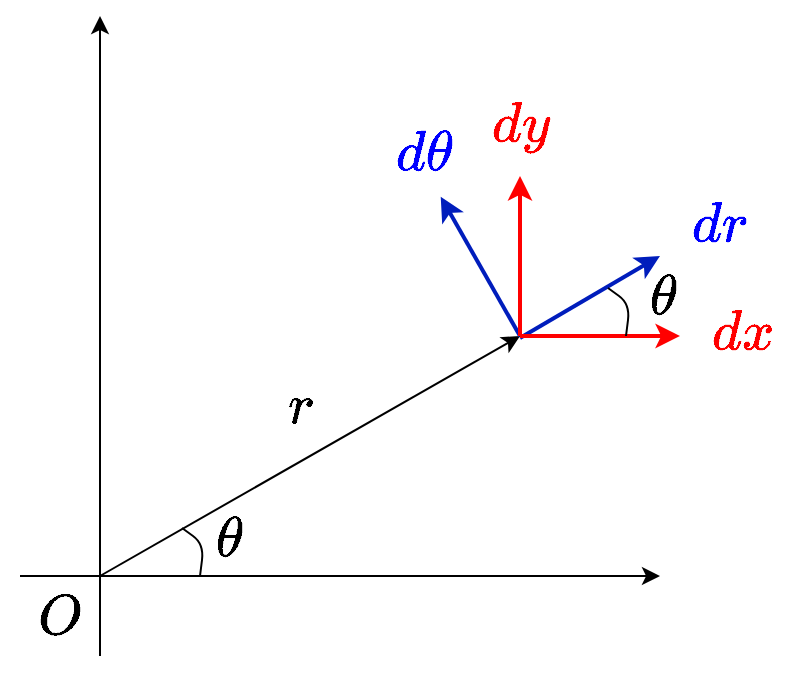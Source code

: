 <mxfile>
    <diagram id="UNc5SDJ61RSSxxJJHfgK" name="ページ1">
        <mxGraphModel dx="507" dy="419" grid="1" gridSize="10" guides="1" tooltips="1" connect="1" arrows="1" fold="1" page="1" pageScale="1" pageWidth="450" pageHeight="400" background="#ffffff" math="1" shadow="0">
            <root>
                <mxCell id="0"/>
                <mxCell id="1" parent="0"/>
                <mxCell id="2" value="" style="endArrow=classic;html=1;strokeColor=#000000;" edge="1" parent="1">
                    <mxGeometry width="50" height="50" relative="1" as="geometry">
                        <mxPoint x="80" y="360" as="sourcePoint"/>
                        <mxPoint x="80" y="40" as="targetPoint"/>
                    </mxGeometry>
                </mxCell>
                <mxCell id="4" value="" style="endArrow=classic;html=1;strokeColor=#000000;" edge="1" parent="1">
                    <mxGeometry width="50" height="50" relative="1" as="geometry">
                        <mxPoint x="40" y="320" as="sourcePoint"/>
                        <mxPoint x="360" y="320" as="targetPoint"/>
                    </mxGeometry>
                </mxCell>
                <mxCell id="5" value="" style="endArrow=classic;html=1;strokeColor=#001DBC;fillColor=#0050ef;strokeWidth=2;" edge="1" parent="1">
                    <mxGeometry width="50" height="50" relative="1" as="geometry">
                        <mxPoint x="290" y="201" as="sourcePoint"/>
                        <mxPoint x="360" y="160" as="targetPoint"/>
                    </mxGeometry>
                </mxCell>
                <mxCell id="6" value="" style="endArrow=classic;html=1;strokeColor=#000000;" edge="1" parent="1">
                    <mxGeometry width="50" height="50" relative="1" as="geometry">
                        <mxPoint x="80" y="320" as="sourcePoint"/>
                        <mxPoint x="290" y="200" as="targetPoint"/>
                    </mxGeometry>
                </mxCell>
                <mxCell id="7" value="" style="endArrow=classic;html=1;strokeColor=#001DBC;entryX=0;entryY=0;entryDx=0;entryDy=0;fillColor=#0050ef;strokeWidth=2;" edge="1" parent="1">
                    <mxGeometry width="50" height="50" relative="1" as="geometry">
                        <mxPoint x="290" y="200" as="sourcePoint"/>
                        <mxPoint x="250.359" y="130.359" as="targetPoint"/>
                    </mxGeometry>
                </mxCell>
                <mxCell id="11" value="" style="endArrow=classic;html=1;strokeColor=#FF0000;fillColor=#a20025;strokeWidth=2;" edge="1" parent="1">
                    <mxGeometry width="50" height="50" relative="1" as="geometry">
                        <mxPoint x="290" y="200" as="sourcePoint"/>
                        <mxPoint x="370" y="200" as="targetPoint"/>
                    </mxGeometry>
                </mxCell>
                <mxCell id="12" value="" style="endArrow=classic;html=1;strokeColor=#FF0000;fillColor=#a20025;strokeWidth=2;" edge="1" parent="1">
                    <mxGeometry width="50" height="50" relative="1" as="geometry">
                        <mxPoint x="290" y="200" as="sourcePoint"/>
                        <mxPoint x="290" y="120" as="targetPoint"/>
                    </mxGeometry>
                </mxCell>
                <mxCell id="15" value="`\theta`" style="text;html=1;strokeColor=none;fillColor=none;align=center;verticalAlign=middle;whiteSpace=wrap;rounded=0;fontColor=#000000;fontSize=24;" vertex="1" parent="1">
                    <mxGeometry x="115" y="287" width="60" height="30" as="geometry"/>
                </mxCell>
                <mxCell id="16" value="" style="endArrow=none;html=1;strokeColor=#000000;fontSize=24;fontColor=#000000;" edge="1" parent="1">
                    <mxGeometry width="50" height="50" relative="1" as="geometry">
                        <mxPoint x="130" y="320" as="sourcePoint"/>
                        <mxPoint x="121" y="296" as="targetPoint"/>
                        <Array as="points">
                            <mxPoint x="132" y="304"/>
                        </Array>
                    </mxGeometry>
                </mxCell>
                <mxCell id="17" value="`r`" style="text;html=1;strokeColor=none;fillColor=none;align=center;verticalAlign=middle;whiteSpace=wrap;rounded=0;fontColor=#000000;fontSize=24;" vertex="1" parent="1">
                    <mxGeometry x="150" y="221" width="60" height="30" as="geometry"/>
                </mxCell>
                <mxCell id="18" value="" style="endArrow=none;html=1;strokeColor=#000000;fontSize=24;fontColor=#000000;" edge="1" parent="1">
                    <mxGeometry width="50" height="50" relative="1" as="geometry">
                        <mxPoint x="343" y="200" as="sourcePoint"/>
                        <mxPoint x="334" y="176" as="targetPoint"/>
                        <Array as="points">
                            <mxPoint x="345" y="184"/>
                        </Array>
                    </mxGeometry>
                </mxCell>
                <mxCell id="19" value="`\theta`" style="text;html=1;strokeColor=none;fillColor=none;align=center;verticalAlign=middle;whiteSpace=wrap;rounded=0;fontColor=#000000;fontSize=24;" vertex="1" parent="1">
                    <mxGeometry x="332" y="166" width="60" height="30" as="geometry"/>
                </mxCell>
                <mxCell id="22" value="`dx`" style="text;html=1;strokeColor=none;fillColor=none;align=center;verticalAlign=middle;whiteSpace=wrap;rounded=0;fontColor=#FF0000;fontSize=24;" vertex="1" parent="1">
                    <mxGeometry x="372" y="184" width="60" height="30" as="geometry"/>
                </mxCell>
                <mxCell id="24" value="`dy`" style="text;html=1;strokeColor=none;fillColor=none;align=center;verticalAlign=middle;whiteSpace=wrap;rounded=0;fontColor=#FF0000;fontSize=24;" vertex="1" parent="1">
                    <mxGeometry x="260" y="80" width="60" height="30" as="geometry"/>
                </mxCell>
                <mxCell id="25" value="`dr`" style="text;html=1;strokeColor=none;fillColor=none;align=center;verticalAlign=middle;whiteSpace=wrap;rounded=0;fontColor=#0000FF;fontSize=24;" vertex="1" parent="1">
                    <mxGeometry x="360" y="130" width="60" height="30" as="geometry"/>
                </mxCell>
                <mxCell id="26" value="`d\theta`" style="text;html=1;strokeColor=none;fillColor=none;align=center;verticalAlign=middle;whiteSpace=wrap;rounded=0;fontColor=#0000FF;fontSize=24;" vertex="1" parent="1">
                    <mxGeometry x="212" y="94" width="60" height="30" as="geometry"/>
                </mxCell>
                <mxCell id="27" value="`O`" style="text;html=1;strokeColor=none;fillColor=none;align=center;verticalAlign=middle;whiteSpace=wrap;rounded=0;fontColor=#000000;fontSize=24;" vertex="1" parent="1">
                    <mxGeometry x="30" y="326" width="60" height="30" as="geometry"/>
                </mxCell>
            </root>
        </mxGraphModel>
    </diagram>
</mxfile>